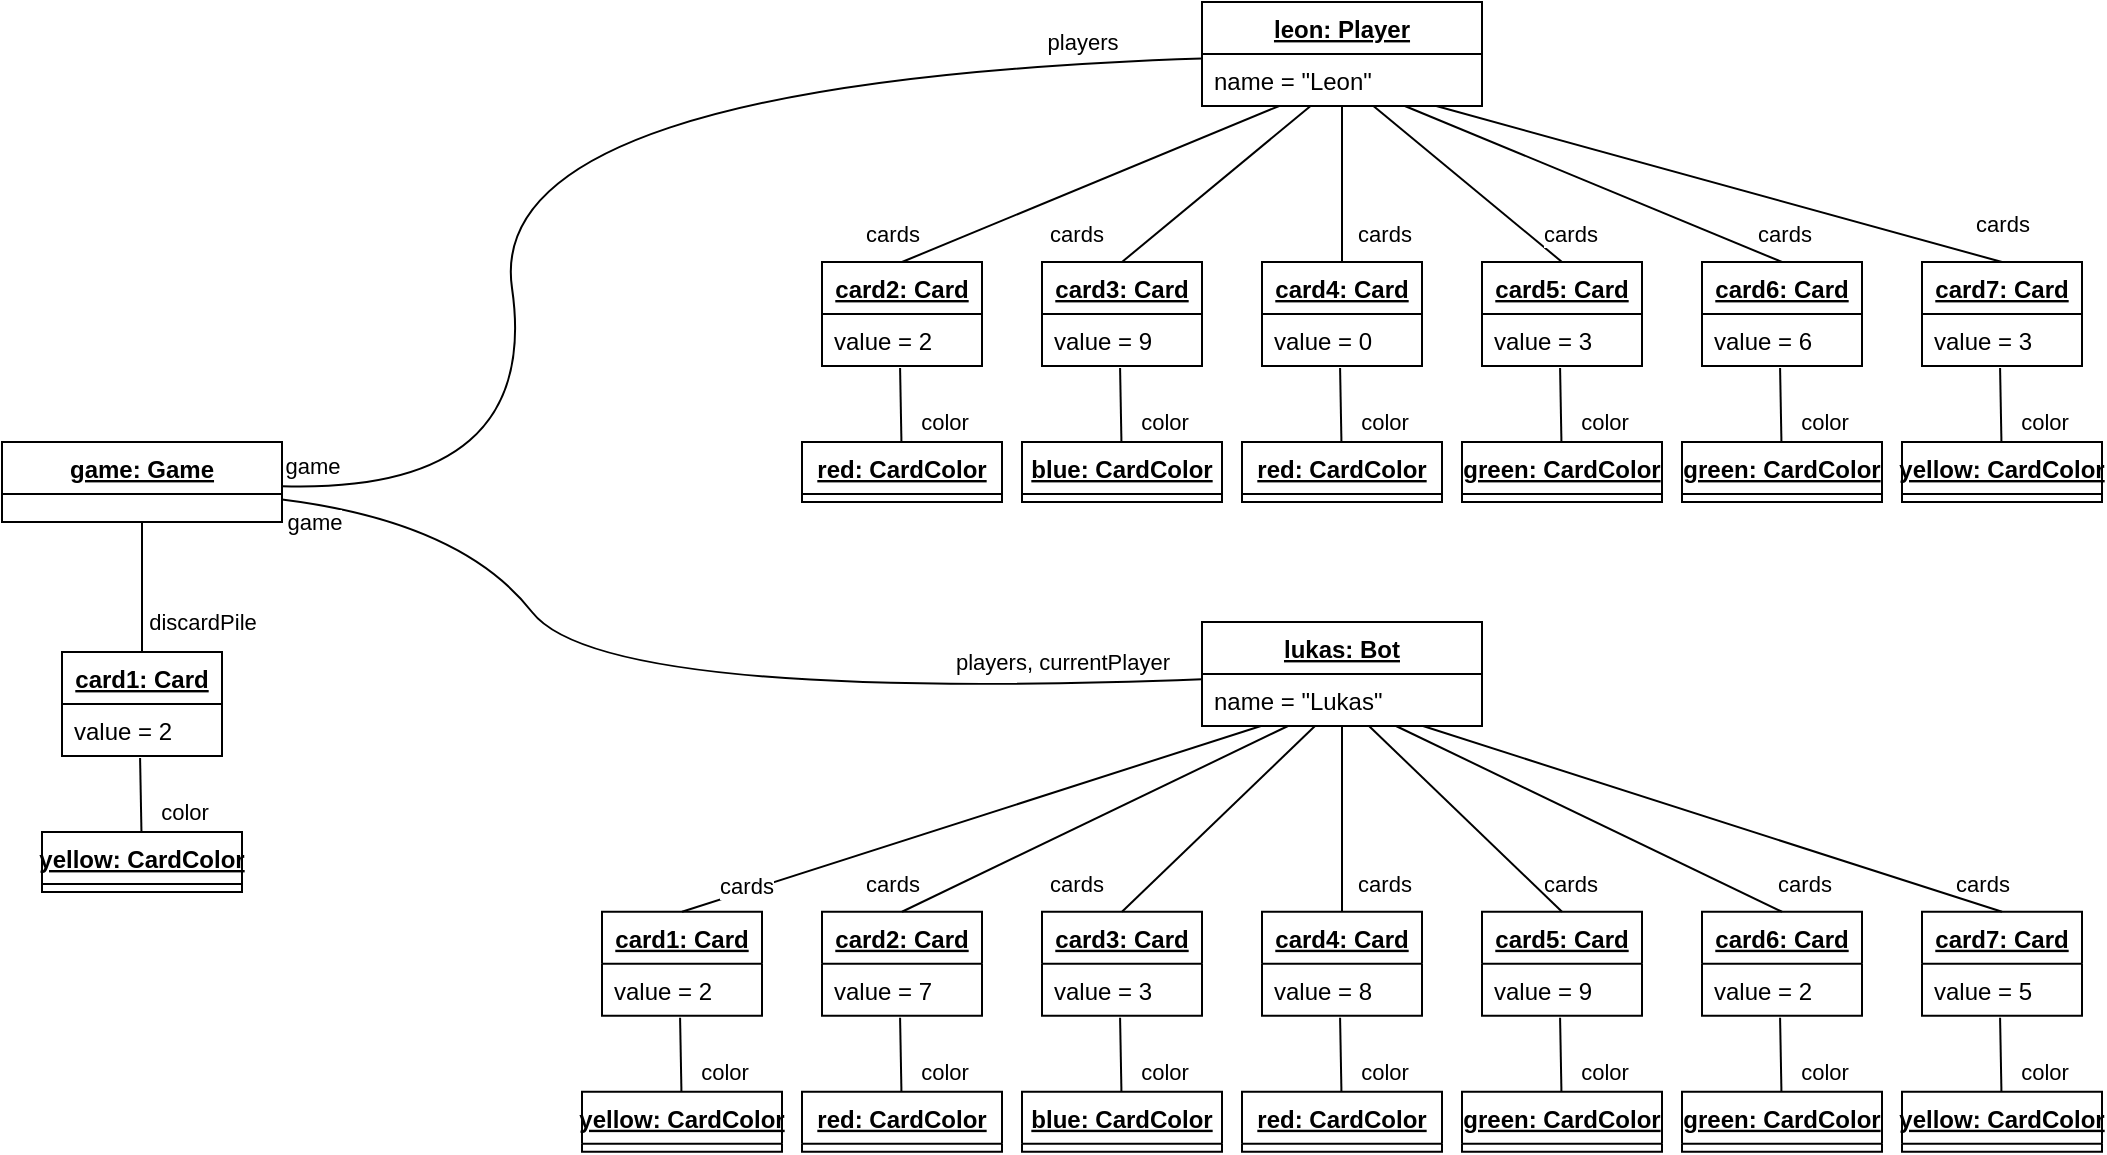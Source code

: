 <mxfile version="20.7.4" type="device"><diagram id="rP6StoWKg18THfLRQldT" name="Seite-1"><mxGraphModel dx="1889" dy="1156" grid="1" gridSize="10" guides="1" tooltips="1" connect="1" arrows="1" fold="1" page="1" pageScale="1" pageWidth="827" pageHeight="1169" math="0" shadow="0"><root><mxCell id="0"/><mxCell id="1" parent="0"/><mxCell id="KoQxPKDXG5o8-Tq4nOLA-1" value="leon: Player" style="swimlane;fontStyle=5;childLayout=stackLayout;horizontal=1;startSize=26;fillColor=none;horizontalStack=0;resizeParent=1;resizeParentMax=0;resizeLast=0;collapsible=1;marginBottom=0;" parent="1" vertex="1"><mxGeometry x="500" y="140" width="140" height="52" as="geometry"/></mxCell><mxCell id="KoQxPKDXG5o8-Tq4nOLA-2" value="name = &quot;Leon&quot;" style="text;strokeColor=none;fillColor=none;align=left;verticalAlign=top;spacingLeft=4;spacingRight=4;overflow=hidden;rotatable=0;points=[[0,0.5],[1,0.5]];portConstraint=eastwest;" parent="KoQxPKDXG5o8-Tq4nOLA-1" vertex="1"><mxGeometry y="26" width="140" height="26" as="geometry"/></mxCell><mxCell id="KoQxPKDXG5o8-Tq4nOLA-5" value="game: Game" style="swimlane;fontStyle=5;childLayout=stackLayout;horizontal=1;startSize=26;fillColor=none;horizontalStack=0;resizeParent=1;resizeParentMax=0;resizeLast=0;collapsible=1;marginBottom=0;" parent="1" vertex="1"><mxGeometry x="-100" y="360" width="140" height="40" as="geometry"/></mxCell><mxCell id="KoQxPKDXG5o8-Tq4nOLA-9" value="lukas: Bot" style="swimlane;fontStyle=5;childLayout=stackLayout;horizontal=1;startSize=26;fillColor=none;horizontalStack=0;resizeParent=1;resizeParentMax=0;resizeLast=0;collapsible=1;marginBottom=0;" parent="1" vertex="1"><mxGeometry x="500" y="450" width="140" height="52" as="geometry"/></mxCell><mxCell id="KoQxPKDXG5o8-Tq4nOLA-10" value="name = &quot;Lukas&quot;" style="text;strokeColor=none;fillColor=none;align=left;verticalAlign=top;spacingLeft=4;spacingRight=4;overflow=hidden;rotatable=0;points=[[0,0.5],[1,0.5]];portConstraint=eastwest;" parent="KoQxPKDXG5o8-Tq4nOLA-9" vertex="1"><mxGeometry y="26" width="140" height="26" as="geometry"/></mxCell><mxCell id="KoQxPKDXG5o8-Tq4nOLA-26" value="card2: Card" style="swimlane;fontStyle=5;childLayout=stackLayout;horizontal=1;startSize=26;fillColor=none;horizontalStack=0;resizeParent=1;resizeParentMax=0;resizeLast=0;collapsible=1;marginBottom=0;" parent="1" vertex="1"><mxGeometry x="310" y="270" width="80" height="52" as="geometry"/></mxCell><mxCell id="KoQxPKDXG5o8-Tq4nOLA-27" value="value = 2" style="text;strokeColor=none;fillColor=none;align=left;verticalAlign=top;spacingLeft=4;spacingRight=4;overflow=hidden;rotatable=0;points=[[0,0.5],[1,0.5]];portConstraint=eastwest;" parent="KoQxPKDXG5o8-Tq4nOLA-26" vertex="1"><mxGeometry y="26" width="80" height="26" as="geometry"/></mxCell><mxCell id="KoQxPKDXG5o8-Tq4nOLA-28" value="red: CardColor" style="swimlane;fontStyle=5;childLayout=stackLayout;horizontal=1;startSize=26;fillColor=none;horizontalStack=0;resizeParent=1;resizeParentMax=0;resizeLast=0;collapsible=1;marginBottom=0;" parent="1" vertex="1"><mxGeometry x="300" y="360" width="100" height="30" as="geometry"/></mxCell><mxCell id="KoQxPKDXG5o8-Tq4nOLA-29" value="color" style="endArrow=none;html=1;rounded=0;entryX=0.488;entryY=1.038;entryDx=0;entryDy=0;entryPerimeter=0;" parent="1" source="KoQxPKDXG5o8-Tq4nOLA-28" target="KoQxPKDXG5o8-Tq4nOLA-27" edge="1"><mxGeometry x="-0.476" y="-21" width="50" height="50" relative="1" as="geometry"><mxPoint x="580" y="400" as="sourcePoint"/><mxPoint x="630" y="350" as="targetPoint"/><mxPoint as="offset"/></mxGeometry></mxCell><mxCell id="KoQxPKDXG5o8-Tq4nOLA-30" value="card3: Card" style="swimlane;fontStyle=5;childLayout=stackLayout;horizontal=1;startSize=26;fillColor=none;horizontalStack=0;resizeParent=1;resizeParentMax=0;resizeLast=0;collapsible=1;marginBottom=0;" parent="1" vertex="1"><mxGeometry x="420" y="270" width="80" height="52" as="geometry"/></mxCell><mxCell id="KoQxPKDXG5o8-Tq4nOLA-31" value="value = 9" style="text;strokeColor=none;fillColor=none;align=left;verticalAlign=top;spacingLeft=4;spacingRight=4;overflow=hidden;rotatable=0;points=[[0,0.5],[1,0.5]];portConstraint=eastwest;" parent="KoQxPKDXG5o8-Tq4nOLA-30" vertex="1"><mxGeometry y="26" width="80" height="26" as="geometry"/></mxCell><mxCell id="KoQxPKDXG5o8-Tq4nOLA-32" value="blue: CardColor" style="swimlane;fontStyle=5;childLayout=stackLayout;horizontal=1;startSize=26;fillColor=none;horizontalStack=0;resizeParent=1;resizeParentMax=0;resizeLast=0;collapsible=1;marginBottom=0;" parent="1" vertex="1"><mxGeometry x="410" y="360" width="100" height="30" as="geometry"/></mxCell><mxCell id="KoQxPKDXG5o8-Tq4nOLA-33" value="color" style="endArrow=none;html=1;rounded=0;entryX=0.488;entryY=1.038;entryDx=0;entryDy=0;entryPerimeter=0;" parent="1" source="KoQxPKDXG5o8-Tq4nOLA-32" target="KoQxPKDXG5o8-Tq4nOLA-31" edge="1"><mxGeometry x="-0.476" y="-21" width="50" height="50" relative="1" as="geometry"><mxPoint x="690" y="400" as="sourcePoint"/><mxPoint x="740" y="350" as="targetPoint"/><mxPoint as="offset"/></mxGeometry></mxCell><mxCell id="KoQxPKDXG5o8-Tq4nOLA-34" value="card4: Card" style="swimlane;fontStyle=5;childLayout=stackLayout;horizontal=1;startSize=26;fillColor=none;horizontalStack=0;resizeParent=1;resizeParentMax=0;resizeLast=0;collapsible=1;marginBottom=0;" parent="1" vertex="1"><mxGeometry x="530" y="270" width="80" height="52" as="geometry"/></mxCell><mxCell id="KoQxPKDXG5o8-Tq4nOLA-35" value="value = 0" style="text;strokeColor=none;fillColor=none;align=left;verticalAlign=top;spacingLeft=4;spacingRight=4;overflow=hidden;rotatable=0;points=[[0,0.5],[1,0.5]];portConstraint=eastwest;" parent="KoQxPKDXG5o8-Tq4nOLA-34" vertex="1"><mxGeometry y="26" width="80" height="26" as="geometry"/></mxCell><mxCell id="KoQxPKDXG5o8-Tq4nOLA-36" value="red: CardColor" style="swimlane;fontStyle=5;childLayout=stackLayout;horizontal=1;startSize=26;fillColor=none;horizontalStack=0;resizeParent=1;resizeParentMax=0;resizeLast=0;collapsible=1;marginBottom=0;" parent="1" vertex="1"><mxGeometry x="520" y="360" width="100" height="30" as="geometry"/></mxCell><mxCell id="KoQxPKDXG5o8-Tq4nOLA-37" value="color" style="endArrow=none;html=1;rounded=0;entryX=0.488;entryY=1.038;entryDx=0;entryDy=0;entryPerimeter=0;" parent="1" source="KoQxPKDXG5o8-Tq4nOLA-36" target="KoQxPKDXG5o8-Tq4nOLA-35" edge="1"><mxGeometry x="-0.476" y="-21" width="50" height="50" relative="1" as="geometry"><mxPoint x="800" y="400" as="sourcePoint"/><mxPoint x="850" y="350" as="targetPoint"/><mxPoint as="offset"/></mxGeometry></mxCell><mxCell id="KoQxPKDXG5o8-Tq4nOLA-38" value="card5: Card" style="swimlane;fontStyle=5;childLayout=stackLayout;horizontal=1;startSize=26;fillColor=none;horizontalStack=0;resizeParent=1;resizeParentMax=0;resizeLast=0;collapsible=1;marginBottom=0;" parent="1" vertex="1"><mxGeometry x="640" y="270" width="80" height="52" as="geometry"/></mxCell><mxCell id="KoQxPKDXG5o8-Tq4nOLA-39" value="value = 3" style="text;strokeColor=none;fillColor=none;align=left;verticalAlign=top;spacingLeft=4;spacingRight=4;overflow=hidden;rotatable=0;points=[[0,0.5],[1,0.5]];portConstraint=eastwest;" parent="KoQxPKDXG5o8-Tq4nOLA-38" vertex="1"><mxGeometry y="26" width="80" height="26" as="geometry"/></mxCell><mxCell id="KoQxPKDXG5o8-Tq4nOLA-40" value="green: CardColor" style="swimlane;fontStyle=5;childLayout=stackLayout;horizontal=1;startSize=26;fillColor=none;horizontalStack=0;resizeParent=1;resizeParentMax=0;resizeLast=0;collapsible=1;marginBottom=0;" parent="1" vertex="1"><mxGeometry x="630" y="360" width="100" height="30" as="geometry"/></mxCell><mxCell id="KoQxPKDXG5o8-Tq4nOLA-41" value="color" style="endArrow=none;html=1;rounded=0;entryX=0.488;entryY=1.038;entryDx=0;entryDy=0;entryPerimeter=0;" parent="1" source="KoQxPKDXG5o8-Tq4nOLA-40" target="KoQxPKDXG5o8-Tq4nOLA-39" edge="1"><mxGeometry x="-0.476" y="-21" width="50" height="50" relative="1" as="geometry"><mxPoint x="910" y="400" as="sourcePoint"/><mxPoint x="960" y="350" as="targetPoint"/><mxPoint as="offset"/></mxGeometry></mxCell><mxCell id="KoQxPKDXG5o8-Tq4nOLA-42" value="card6: Card" style="swimlane;fontStyle=5;childLayout=stackLayout;horizontal=1;startSize=26;fillColor=none;horizontalStack=0;resizeParent=1;resizeParentMax=0;resizeLast=0;collapsible=1;marginBottom=0;" parent="1" vertex="1"><mxGeometry x="750" y="270" width="80" height="52" as="geometry"/></mxCell><mxCell id="KoQxPKDXG5o8-Tq4nOLA-43" value="value = 6" style="text;strokeColor=none;fillColor=none;align=left;verticalAlign=top;spacingLeft=4;spacingRight=4;overflow=hidden;rotatable=0;points=[[0,0.5],[1,0.5]];portConstraint=eastwest;" parent="KoQxPKDXG5o8-Tq4nOLA-42" vertex="1"><mxGeometry y="26" width="80" height="26" as="geometry"/></mxCell><mxCell id="KoQxPKDXG5o8-Tq4nOLA-44" value="green: CardColor" style="swimlane;fontStyle=5;childLayout=stackLayout;horizontal=1;startSize=26;fillColor=none;horizontalStack=0;resizeParent=1;resizeParentMax=0;resizeLast=0;collapsible=1;marginBottom=0;" parent="1" vertex="1"><mxGeometry x="740" y="360" width="100" height="30" as="geometry"/></mxCell><mxCell id="KoQxPKDXG5o8-Tq4nOLA-45" value="color" style="endArrow=none;html=1;rounded=0;entryX=0.488;entryY=1.038;entryDx=0;entryDy=0;entryPerimeter=0;" parent="1" source="KoQxPKDXG5o8-Tq4nOLA-44" target="KoQxPKDXG5o8-Tq4nOLA-43" edge="1"><mxGeometry x="-0.476" y="-21" width="50" height="50" relative="1" as="geometry"><mxPoint x="1020" y="400" as="sourcePoint"/><mxPoint x="1070" y="350" as="targetPoint"/><mxPoint as="offset"/></mxGeometry></mxCell><mxCell id="KoQxPKDXG5o8-Tq4nOLA-47" value="card7: Card" style="swimlane;fontStyle=5;childLayout=stackLayout;horizontal=1;startSize=26;fillColor=none;horizontalStack=0;resizeParent=1;resizeParentMax=0;resizeLast=0;collapsible=1;marginBottom=0;" parent="1" vertex="1"><mxGeometry x="860" y="270" width="80" height="52" as="geometry"/></mxCell><mxCell id="KoQxPKDXG5o8-Tq4nOLA-48" value="value = 3" style="text;strokeColor=none;fillColor=none;align=left;verticalAlign=top;spacingLeft=4;spacingRight=4;overflow=hidden;rotatable=0;points=[[0,0.5],[1,0.5]];portConstraint=eastwest;" parent="KoQxPKDXG5o8-Tq4nOLA-47" vertex="1"><mxGeometry y="26" width="80" height="26" as="geometry"/></mxCell><mxCell id="KoQxPKDXG5o8-Tq4nOLA-49" value="color" style="endArrow=none;html=1;rounded=0;entryX=0.488;entryY=1.038;entryDx=0;entryDy=0;entryPerimeter=0;" parent="1" source="KoQxPKDXG5o8-Tq4nOLA-50" target="KoQxPKDXG5o8-Tq4nOLA-48" edge="1"><mxGeometry x="-0.476" y="-21" width="50" height="50" relative="1" as="geometry"><mxPoint x="1130" y="400" as="sourcePoint"/><mxPoint x="1180" y="350" as="targetPoint"/><mxPoint as="offset"/></mxGeometry></mxCell><mxCell id="KoQxPKDXG5o8-Tq4nOLA-50" value="yellow: CardColor" style="swimlane;fontStyle=5;childLayout=stackLayout;horizontal=1;startSize=26;fillColor=none;horizontalStack=0;resizeParent=1;resizeParentMax=0;resizeLast=0;collapsible=1;marginBottom=0;" parent="1" vertex="1"><mxGeometry x="850" y="360" width="100" height="30" as="geometry"/></mxCell><mxCell id="KoQxPKDXG5o8-Tq4nOLA-53" value="" style="endArrow=none;html=1;rounded=0;exitX=0.5;exitY=0;exitDx=0;exitDy=0;" parent="1" source="KoQxPKDXG5o8-Tq4nOLA-26" target="KoQxPKDXG5o8-Tq4nOLA-2" edge="1"><mxGeometry width="50" height="50" relative="1" as="geometry"><mxPoint x="250" y="280" as="sourcePoint"/><mxPoint x="468.272" y="212" as="targetPoint"/></mxGeometry></mxCell><mxCell id="KoQxPKDXG5o8-Tq4nOLA-54" value="cards" style="edgeLabel;html=1;align=center;verticalAlign=middle;resizable=0;points=[];" parent="KoQxPKDXG5o8-Tq4nOLA-53" vertex="1" connectable="0"><mxGeometry x="-0.624" relative="1" as="geometry"><mxPoint x="-41" as="offset"/></mxGeometry></mxCell><mxCell id="KoQxPKDXG5o8-Tq4nOLA-93" value="cards" style="edgeLabel;html=1;align=center;verticalAlign=middle;resizable=0;points=[];" parent="KoQxPKDXG5o8-Tq4nOLA-53" vertex="1" connectable="0"><mxGeometry x="-0.624" relative="1" as="geometry"><mxPoint x="-41" y="325" as="offset"/></mxGeometry></mxCell><mxCell id="KoQxPKDXG5o8-Tq4nOLA-55" value="" style="endArrow=none;html=1;rounded=0;exitX=0.5;exitY=0;exitDx=0;exitDy=0;" parent="1" source="KoQxPKDXG5o8-Tq4nOLA-30" target="KoQxPKDXG5o8-Tq4nOLA-2" edge="1"><mxGeometry width="50" height="50" relative="1" as="geometry"><mxPoint x="360" y="280" as="sourcePoint"/><mxPoint x="485.926" y="212" as="targetPoint"/></mxGeometry></mxCell><mxCell id="KoQxPKDXG5o8-Tq4nOLA-56" value="cards" style="edgeLabel;html=1;align=center;verticalAlign=middle;resizable=0;points=[];" parent="KoQxPKDXG5o8-Tq4nOLA-55" vertex="1" connectable="0"><mxGeometry x="-0.624" relative="1" as="geometry"><mxPoint x="-41" as="offset"/></mxGeometry></mxCell><mxCell id="KoQxPKDXG5o8-Tq4nOLA-94" value="cards" style="edgeLabel;html=1;align=center;verticalAlign=middle;resizable=0;points=[];" parent="KoQxPKDXG5o8-Tq4nOLA-55" vertex="1" connectable="0"><mxGeometry x="-0.624" relative="1" as="geometry"><mxPoint x="-41" y="325" as="offset"/></mxGeometry></mxCell><mxCell id="KoQxPKDXG5o8-Tq4nOLA-57" value="" style="endArrow=none;html=1;rounded=0;exitX=0.5;exitY=0;exitDx=0;exitDy=0;" parent="1" source="KoQxPKDXG5o8-Tq4nOLA-34" target="KoQxPKDXG5o8-Tq4nOLA-2" edge="1"><mxGeometry width="50" height="50" relative="1" as="geometry"><mxPoint x="568.77" y="270" as="sourcePoint"/><mxPoint x="510.005" y="202" as="targetPoint"/></mxGeometry></mxCell><mxCell id="KoQxPKDXG5o8-Tq4nOLA-58" value="cards" style="edgeLabel;html=1;align=center;verticalAlign=middle;resizable=0;points=[];" parent="KoQxPKDXG5o8-Tq4nOLA-57" vertex="1" connectable="0"><mxGeometry x="-0.624" relative="1" as="geometry"><mxPoint x="21" as="offset"/></mxGeometry></mxCell><mxCell id="KoQxPKDXG5o8-Tq4nOLA-95" value="cards" style="edgeLabel;html=1;align=center;verticalAlign=middle;resizable=0;points=[];" parent="KoQxPKDXG5o8-Tq4nOLA-57" vertex="1" connectable="0"><mxGeometry x="-0.624" relative="1" as="geometry"><mxPoint x="21" y="325" as="offset"/></mxGeometry></mxCell><mxCell id="KoQxPKDXG5o8-Tq4nOLA-59" value="" style="endArrow=none;html=1;rounded=0;exitX=0.5;exitY=0;exitDx=0;exitDy=0;" parent="1" source="KoQxPKDXG5o8-Tq4nOLA-38" target="KoQxPKDXG5o8-Tq4nOLA-2" edge="1"><mxGeometry width="50" height="50" relative="1" as="geometry"><mxPoint x="580" y="280" as="sourcePoint"/><mxPoint x="521.235" y="212" as="targetPoint"/></mxGeometry></mxCell><mxCell id="KoQxPKDXG5o8-Tq4nOLA-60" value="cards" style="edgeLabel;html=1;align=center;verticalAlign=middle;resizable=0;points=[];" parent="KoQxPKDXG5o8-Tq4nOLA-59" vertex="1" connectable="0"><mxGeometry x="-0.624" relative="1" as="geometry"><mxPoint x="21" as="offset"/></mxGeometry></mxCell><mxCell id="KoQxPKDXG5o8-Tq4nOLA-96" value="cards" style="edgeLabel;html=1;align=center;verticalAlign=middle;resizable=0;points=[];" parent="KoQxPKDXG5o8-Tq4nOLA-59" vertex="1" connectable="0"><mxGeometry x="-0.624" relative="1" as="geometry"><mxPoint x="21" y="325" as="offset"/></mxGeometry></mxCell><mxCell id="KoQxPKDXG5o8-Tq4nOLA-61" value="" style="endArrow=none;html=1;rounded=0;exitX=0.5;exitY=0;exitDx=0;exitDy=0;" parent="1" source="KoQxPKDXG5o8-Tq4nOLA-42" target="KoQxPKDXG5o8-Tq4nOLA-2" edge="1"><mxGeometry width="50" height="50" relative="1" as="geometry"><mxPoint x="690" y="280" as="sourcePoint"/><mxPoint x="538.889" y="212" as="targetPoint"/></mxGeometry></mxCell><mxCell id="KoQxPKDXG5o8-Tq4nOLA-62" value="cards" style="edgeLabel;html=1;align=center;verticalAlign=middle;resizable=0;points=[];" parent="KoQxPKDXG5o8-Tq4nOLA-61" vertex="1" connectable="0"><mxGeometry x="-0.624" relative="1" as="geometry"><mxPoint x="36" as="offset"/></mxGeometry></mxCell><mxCell id="KoQxPKDXG5o8-Tq4nOLA-97" value="cards" style="edgeLabel;html=1;align=center;verticalAlign=middle;resizable=0;points=[];" parent="KoQxPKDXG5o8-Tq4nOLA-61" vertex="1" connectable="0"><mxGeometry x="-0.624" relative="1" as="geometry"><mxPoint x="46" y="325" as="offset"/></mxGeometry></mxCell><mxCell id="KoQxPKDXG5o8-Tq4nOLA-63" value="" style="endArrow=none;html=1;rounded=0;exitX=0.5;exitY=0;exitDx=0;exitDy=0;" parent="1" source="KoQxPKDXG5o8-Tq4nOLA-47" target="KoQxPKDXG5o8-Tq4nOLA-2" edge="1"><mxGeometry width="50" height="50" relative="1" as="geometry"><mxPoint x="800" y="280" as="sourcePoint"/><mxPoint x="556.543" y="212" as="targetPoint"/></mxGeometry></mxCell><mxCell id="KoQxPKDXG5o8-Tq4nOLA-64" value="cards" style="edgeLabel;html=1;align=center;verticalAlign=middle;resizable=0;points=[];" parent="KoQxPKDXG5o8-Tq4nOLA-63" vertex="1" connectable="0"><mxGeometry x="-0.624" relative="1" as="geometry"><mxPoint x="53" y="-5" as="offset"/></mxGeometry></mxCell><mxCell id="KoQxPKDXG5o8-Tq4nOLA-98" value="cards" style="edgeLabel;html=1;align=center;verticalAlign=middle;resizable=0;points=[];" parent="KoQxPKDXG5o8-Tq4nOLA-63" vertex="1" connectable="0"><mxGeometry x="-0.624" relative="1" as="geometry"><mxPoint x="43" y="325" as="offset"/></mxGeometry></mxCell><mxCell id="KoQxPKDXG5o8-Tq4nOLA-65" value="card1: Card" style="swimlane;fontStyle=5;childLayout=stackLayout;horizontal=1;startSize=26;fillColor=none;horizontalStack=0;resizeParent=1;resizeParentMax=0;resizeLast=0;collapsible=1;marginBottom=0;" parent="1" vertex="1"><mxGeometry x="200" y="594.87" width="80" height="52" as="geometry"/></mxCell><mxCell id="KoQxPKDXG5o8-Tq4nOLA-66" value="value = 2" style="text;strokeColor=none;fillColor=none;align=left;verticalAlign=top;spacingLeft=4;spacingRight=4;overflow=hidden;rotatable=0;points=[[0,0.5],[1,0.5]];portConstraint=eastwest;" parent="KoQxPKDXG5o8-Tq4nOLA-65" vertex="1"><mxGeometry y="26" width="80" height="26" as="geometry"/></mxCell><mxCell id="KoQxPKDXG5o8-Tq4nOLA-67" value="color" style="endArrow=none;html=1;rounded=0;entryX=0.488;entryY=1.038;entryDx=0;entryDy=0;entryPerimeter=0;" parent="1" source="KoQxPKDXG5o8-Tq4nOLA-99" target="KoQxPKDXG5o8-Tq4nOLA-66" edge="1"><mxGeometry x="-0.476" y="-21" width="50" height="50" relative="1" as="geometry"><mxPoint x="470" y="724.87" as="sourcePoint"/><mxPoint x="520" y="674.87" as="targetPoint"/><mxPoint as="offset"/></mxGeometry></mxCell><mxCell id="KoQxPKDXG5o8-Tq4nOLA-68" value="card2: Card" style="swimlane;fontStyle=5;childLayout=stackLayout;horizontal=1;startSize=26;fillColor=none;horizontalStack=0;resizeParent=1;resizeParentMax=0;resizeLast=0;collapsible=1;marginBottom=0;" parent="1" vertex="1"><mxGeometry x="310" y="594.87" width="80" height="52" as="geometry"/></mxCell><mxCell id="KoQxPKDXG5o8-Tq4nOLA-69" value="value = 7" style="text;strokeColor=none;fillColor=none;align=left;verticalAlign=top;spacingLeft=4;spacingRight=4;overflow=hidden;rotatable=0;points=[[0,0.5],[1,0.5]];portConstraint=eastwest;" parent="KoQxPKDXG5o8-Tq4nOLA-68" vertex="1"><mxGeometry y="26" width="80" height="26" as="geometry"/></mxCell><mxCell id="KoQxPKDXG5o8-Tq4nOLA-70" value="red: CardColor" style="swimlane;fontStyle=5;childLayout=stackLayout;horizontal=1;startSize=26;fillColor=none;horizontalStack=0;resizeParent=1;resizeParentMax=0;resizeLast=0;collapsible=1;marginBottom=0;" parent="1" vertex="1"><mxGeometry x="300" y="684.87" width="100" height="30" as="geometry"/></mxCell><mxCell id="KoQxPKDXG5o8-Tq4nOLA-71" value="color" style="endArrow=none;html=1;rounded=0;entryX=0.488;entryY=1.038;entryDx=0;entryDy=0;entryPerimeter=0;" parent="1" source="KoQxPKDXG5o8-Tq4nOLA-70" target="KoQxPKDXG5o8-Tq4nOLA-69" edge="1"><mxGeometry x="-0.476" y="-21" width="50" height="50" relative="1" as="geometry"><mxPoint x="580" y="724.87" as="sourcePoint"/><mxPoint x="630" y="674.87" as="targetPoint"/><mxPoint as="offset"/></mxGeometry></mxCell><mxCell id="KoQxPKDXG5o8-Tq4nOLA-72" value="card3: Card" style="swimlane;fontStyle=5;childLayout=stackLayout;horizontal=1;startSize=26;fillColor=none;horizontalStack=0;resizeParent=1;resizeParentMax=0;resizeLast=0;collapsible=1;marginBottom=0;" parent="1" vertex="1"><mxGeometry x="420" y="594.87" width="80" height="52" as="geometry"/></mxCell><mxCell id="KoQxPKDXG5o8-Tq4nOLA-73" value="value = 3" style="text;strokeColor=none;fillColor=none;align=left;verticalAlign=top;spacingLeft=4;spacingRight=4;overflow=hidden;rotatable=0;points=[[0,0.5],[1,0.5]];portConstraint=eastwest;" parent="KoQxPKDXG5o8-Tq4nOLA-72" vertex="1"><mxGeometry y="26" width="80" height="26" as="geometry"/></mxCell><mxCell id="KoQxPKDXG5o8-Tq4nOLA-74" value="blue: CardColor" style="swimlane;fontStyle=5;childLayout=stackLayout;horizontal=1;startSize=26;fillColor=none;horizontalStack=0;resizeParent=1;resizeParentMax=0;resizeLast=0;collapsible=1;marginBottom=0;" parent="1" vertex="1"><mxGeometry x="410" y="684.87" width="100" height="30" as="geometry"/></mxCell><mxCell id="KoQxPKDXG5o8-Tq4nOLA-75" value="color" style="endArrow=none;html=1;rounded=0;entryX=0.488;entryY=1.038;entryDx=0;entryDy=0;entryPerimeter=0;" parent="1" source="KoQxPKDXG5o8-Tq4nOLA-74" target="KoQxPKDXG5o8-Tq4nOLA-73" edge="1"><mxGeometry x="-0.476" y="-21" width="50" height="50" relative="1" as="geometry"><mxPoint x="690" y="724.87" as="sourcePoint"/><mxPoint x="740" y="674.87" as="targetPoint"/><mxPoint as="offset"/></mxGeometry></mxCell><mxCell id="KoQxPKDXG5o8-Tq4nOLA-76" value="card4: Card" style="swimlane;fontStyle=5;childLayout=stackLayout;horizontal=1;startSize=26;fillColor=none;horizontalStack=0;resizeParent=1;resizeParentMax=0;resizeLast=0;collapsible=1;marginBottom=0;" parent="1" vertex="1"><mxGeometry x="530" y="594.87" width="80" height="52" as="geometry"/></mxCell><mxCell id="KoQxPKDXG5o8-Tq4nOLA-77" value="value = 8" style="text;strokeColor=none;fillColor=none;align=left;verticalAlign=top;spacingLeft=4;spacingRight=4;overflow=hidden;rotatable=0;points=[[0,0.5],[1,0.5]];portConstraint=eastwest;" parent="KoQxPKDXG5o8-Tq4nOLA-76" vertex="1"><mxGeometry y="26" width="80" height="26" as="geometry"/></mxCell><mxCell id="KoQxPKDXG5o8-Tq4nOLA-78" value="red: CardColor" style="swimlane;fontStyle=5;childLayout=stackLayout;horizontal=1;startSize=26;fillColor=none;horizontalStack=0;resizeParent=1;resizeParentMax=0;resizeLast=0;collapsible=1;marginBottom=0;" parent="1" vertex="1"><mxGeometry x="520" y="684.87" width="100" height="30" as="geometry"/></mxCell><mxCell id="KoQxPKDXG5o8-Tq4nOLA-79" value="color" style="endArrow=none;html=1;rounded=0;entryX=0.488;entryY=1.038;entryDx=0;entryDy=0;entryPerimeter=0;" parent="1" source="KoQxPKDXG5o8-Tq4nOLA-78" target="KoQxPKDXG5o8-Tq4nOLA-77" edge="1"><mxGeometry x="-0.476" y="-21" width="50" height="50" relative="1" as="geometry"><mxPoint x="800" y="724.87" as="sourcePoint"/><mxPoint x="850" y="674.87" as="targetPoint"/><mxPoint as="offset"/></mxGeometry></mxCell><mxCell id="KoQxPKDXG5o8-Tq4nOLA-80" value="card5: Card" style="swimlane;fontStyle=5;childLayout=stackLayout;horizontal=1;startSize=26;fillColor=none;horizontalStack=0;resizeParent=1;resizeParentMax=0;resizeLast=0;collapsible=1;marginBottom=0;" parent="1" vertex="1"><mxGeometry x="640" y="594.87" width="80" height="52" as="geometry"/></mxCell><mxCell id="KoQxPKDXG5o8-Tq4nOLA-81" value="value = 9" style="text;strokeColor=none;fillColor=none;align=left;verticalAlign=top;spacingLeft=4;spacingRight=4;overflow=hidden;rotatable=0;points=[[0,0.5],[1,0.5]];portConstraint=eastwest;" parent="KoQxPKDXG5o8-Tq4nOLA-80" vertex="1"><mxGeometry y="26" width="80" height="26" as="geometry"/></mxCell><mxCell id="KoQxPKDXG5o8-Tq4nOLA-82" value="green: CardColor" style="swimlane;fontStyle=5;childLayout=stackLayout;horizontal=1;startSize=26;fillColor=none;horizontalStack=0;resizeParent=1;resizeParentMax=0;resizeLast=0;collapsible=1;marginBottom=0;" parent="1" vertex="1"><mxGeometry x="630" y="684.87" width="100" height="30" as="geometry"/></mxCell><mxCell id="KoQxPKDXG5o8-Tq4nOLA-83" value="color" style="endArrow=none;html=1;rounded=0;entryX=0.488;entryY=1.038;entryDx=0;entryDy=0;entryPerimeter=0;" parent="1" source="KoQxPKDXG5o8-Tq4nOLA-82" target="KoQxPKDXG5o8-Tq4nOLA-81" edge="1"><mxGeometry x="-0.476" y="-21" width="50" height="50" relative="1" as="geometry"><mxPoint x="910" y="724.87" as="sourcePoint"/><mxPoint x="960" y="674.87" as="targetPoint"/><mxPoint as="offset"/></mxGeometry></mxCell><mxCell id="KoQxPKDXG5o8-Tq4nOLA-84" value="card6: Card" style="swimlane;fontStyle=5;childLayout=stackLayout;horizontal=1;startSize=26;fillColor=none;horizontalStack=0;resizeParent=1;resizeParentMax=0;resizeLast=0;collapsible=1;marginBottom=0;" parent="1" vertex="1"><mxGeometry x="750" y="594.87" width="80" height="52" as="geometry"/></mxCell><mxCell id="KoQxPKDXG5o8-Tq4nOLA-85" value="value = 2" style="text;strokeColor=none;fillColor=none;align=left;verticalAlign=top;spacingLeft=4;spacingRight=4;overflow=hidden;rotatable=0;points=[[0,0.5],[1,0.5]];portConstraint=eastwest;" parent="KoQxPKDXG5o8-Tq4nOLA-84" vertex="1"><mxGeometry y="26" width="80" height="26" as="geometry"/></mxCell><mxCell id="KoQxPKDXG5o8-Tq4nOLA-86" value="green: CardColor" style="swimlane;fontStyle=5;childLayout=stackLayout;horizontal=1;startSize=26;fillColor=none;horizontalStack=0;resizeParent=1;resizeParentMax=0;resizeLast=0;collapsible=1;marginBottom=0;" parent="1" vertex="1"><mxGeometry x="740" y="684.87" width="100" height="30" as="geometry"/></mxCell><mxCell id="KoQxPKDXG5o8-Tq4nOLA-87" value="color" style="endArrow=none;html=1;rounded=0;entryX=0.488;entryY=1.038;entryDx=0;entryDy=0;entryPerimeter=0;" parent="1" source="KoQxPKDXG5o8-Tq4nOLA-86" target="KoQxPKDXG5o8-Tq4nOLA-85" edge="1"><mxGeometry x="-0.476" y="-21" width="50" height="50" relative="1" as="geometry"><mxPoint x="1020" y="724.87" as="sourcePoint"/><mxPoint x="1070" y="674.87" as="targetPoint"/><mxPoint as="offset"/></mxGeometry></mxCell><mxCell id="KoQxPKDXG5o8-Tq4nOLA-88" value="card7: Card" style="swimlane;fontStyle=5;childLayout=stackLayout;horizontal=1;startSize=26;fillColor=none;horizontalStack=0;resizeParent=1;resizeParentMax=0;resizeLast=0;collapsible=1;marginBottom=0;" parent="1" vertex="1"><mxGeometry x="860" y="594.87" width="80" height="52" as="geometry"/></mxCell><mxCell id="KoQxPKDXG5o8-Tq4nOLA-89" value="value = 5" style="text;strokeColor=none;fillColor=none;align=left;verticalAlign=top;spacingLeft=4;spacingRight=4;overflow=hidden;rotatable=0;points=[[0,0.5],[1,0.5]];portConstraint=eastwest;" parent="KoQxPKDXG5o8-Tq4nOLA-88" vertex="1"><mxGeometry y="26" width="80" height="26" as="geometry"/></mxCell><mxCell id="KoQxPKDXG5o8-Tq4nOLA-90" value="color" style="endArrow=none;html=1;rounded=0;entryX=0.488;entryY=1.038;entryDx=0;entryDy=0;entryPerimeter=0;" parent="1" source="KoQxPKDXG5o8-Tq4nOLA-91" target="KoQxPKDXG5o8-Tq4nOLA-89" edge="1"><mxGeometry x="-0.476" y="-21" width="50" height="50" relative="1" as="geometry"><mxPoint x="1130" y="724.87" as="sourcePoint"/><mxPoint x="1180" y="674.87" as="targetPoint"/><mxPoint as="offset"/></mxGeometry></mxCell><mxCell id="KoQxPKDXG5o8-Tq4nOLA-91" value="yellow: CardColor" style="swimlane;fontStyle=5;childLayout=stackLayout;horizontal=1;startSize=26;fillColor=none;horizontalStack=0;resizeParent=1;resizeParentMax=0;resizeLast=0;collapsible=1;marginBottom=0;" parent="1" vertex="1"><mxGeometry x="850" y="684.87" width="100" height="30" as="geometry"/></mxCell><mxCell id="KoQxPKDXG5o8-Tq4nOLA-99" value="yellow: CardColor" style="swimlane;fontStyle=5;childLayout=stackLayout;horizontal=1;startSize=26;fillColor=none;horizontalStack=0;resizeParent=1;resizeParentMax=0;resizeLast=0;collapsible=1;marginBottom=0;" parent="1" vertex="1"><mxGeometry x="190" y="684.87" width="100" height="30" as="geometry"/></mxCell><mxCell id="KoQxPKDXG5o8-Tq4nOLA-100" value="" style="endArrow=none;html=1;rounded=0;exitX=0.5;exitY=0;exitDx=0;exitDy=0;" parent="1" source="KoQxPKDXG5o8-Tq4nOLA-65" target="KoQxPKDXG5o8-Tq4nOLA-10" edge="1"><mxGeometry width="50" height="50" relative="1" as="geometry"><mxPoint x="410" y="530" as="sourcePoint"/><mxPoint x="460" y="480" as="targetPoint"/></mxGeometry></mxCell><mxCell id="855pQFdy2oDmvOc0aLtI-1" value="cards" style="edgeLabel;html=1;align=center;verticalAlign=middle;resizable=0;points=[];" parent="KoQxPKDXG5o8-Tq4nOLA-100" vertex="1" connectable="0"><mxGeometry x="-0.774" y="2" relative="1" as="geometry"><mxPoint y="-1" as="offset"/></mxGeometry></mxCell><mxCell id="KoQxPKDXG5o8-Tq4nOLA-101" value="" style="endArrow=none;html=1;rounded=0;exitX=0.5;exitY=0;exitDx=0;exitDy=0;" parent="1" source="KoQxPKDXG5o8-Tq4nOLA-68" target="KoQxPKDXG5o8-Tq4nOLA-10" edge="1"><mxGeometry width="50" height="50" relative="1" as="geometry"><mxPoint x="250" y="604.87" as="sourcePoint"/><mxPoint x="539.479" y="512" as="targetPoint"/></mxGeometry></mxCell><mxCell id="KoQxPKDXG5o8-Tq4nOLA-102" value="" style="endArrow=none;html=1;rounded=0;exitX=0.5;exitY=0;exitDx=0;exitDy=0;" parent="1" source="KoQxPKDXG5o8-Tq4nOLA-72" target="KoQxPKDXG5o8-Tq4nOLA-10" edge="1"><mxGeometry width="50" height="50" relative="1" as="geometry"><mxPoint x="360" y="604.87" as="sourcePoint"/><mxPoint x="552.986" y="512" as="targetPoint"/></mxGeometry></mxCell><mxCell id="KoQxPKDXG5o8-Tq4nOLA-103" value="" style="endArrow=none;html=1;rounded=0;exitX=0.5;exitY=0;exitDx=0;exitDy=0;" parent="1" source="KoQxPKDXG5o8-Tq4nOLA-76" target="KoQxPKDXG5o8-Tq4nOLA-10" edge="1"><mxGeometry width="50" height="50" relative="1" as="geometry"><mxPoint x="470" y="604.87" as="sourcePoint"/><mxPoint x="566.493" y="512" as="targetPoint"/></mxGeometry></mxCell><mxCell id="KoQxPKDXG5o8-Tq4nOLA-104" value="" style="endArrow=none;html=1;rounded=0;exitX=0.5;exitY=0;exitDx=0;exitDy=0;" parent="1" source="KoQxPKDXG5o8-Tq4nOLA-80" target="KoQxPKDXG5o8-Tq4nOLA-10" edge="1"><mxGeometry width="50" height="50" relative="1" as="geometry"><mxPoint x="580" y="604.87" as="sourcePoint"/><mxPoint x="580" y="512" as="targetPoint"/></mxGeometry></mxCell><mxCell id="KoQxPKDXG5o8-Tq4nOLA-105" value="" style="endArrow=none;html=1;rounded=0;exitX=0.5;exitY=0;exitDx=0;exitDy=0;" parent="1" source="KoQxPKDXG5o8-Tq4nOLA-84" target="KoQxPKDXG5o8-Tq4nOLA-10" edge="1"><mxGeometry width="50" height="50" relative="1" as="geometry"><mxPoint x="690" y="604.87" as="sourcePoint"/><mxPoint x="593.507" y="512" as="targetPoint"/></mxGeometry></mxCell><mxCell id="KoQxPKDXG5o8-Tq4nOLA-106" value="" style="endArrow=none;html=1;rounded=0;exitX=0.5;exitY=0;exitDx=0;exitDy=0;" parent="1" source="KoQxPKDXG5o8-Tq4nOLA-88" target="KoQxPKDXG5o8-Tq4nOLA-10" edge="1"><mxGeometry width="50" height="50" relative="1" as="geometry"><mxPoint x="800" y="604.87" as="sourcePoint"/><mxPoint x="607.014" y="512" as="targetPoint"/></mxGeometry></mxCell><mxCell id="KoQxPKDXG5o8-Tq4nOLA-109" value="players" style="curved=1;endArrow=none;html=1;rounded=0;strokeColor=default;endFill=0;" parent="1" source="KoQxPKDXG5o8-Tq4nOLA-5" target="KoQxPKDXG5o8-Tq4nOLA-1" edge="1"><mxGeometry x="0.829" y="10" width="50" height="50" relative="1" as="geometry"><mxPoint x="10" y="370" as="sourcePoint"/><mxPoint x="60" y="320" as="targetPoint"/><Array as="points"><mxPoint x="170" y="386"/><mxPoint x="140" y="180"/></Array><mxPoint as="offset"/></mxGeometry></mxCell><mxCell id="KoQxPKDXG5o8-Tq4nOLA-110" value="game" style="edgeLabel;html=1;align=center;verticalAlign=middle;resizable=0;points=[];" parent="KoQxPKDXG5o8-Tq4nOLA-109" vertex="1" connectable="0"><mxGeometry x="-0.959" y="1" relative="1" as="geometry"><mxPoint y="-10" as="offset"/></mxGeometry></mxCell><mxCell id="KoQxPKDXG5o8-Tq4nOLA-111" value="players, currentPlayer" style="curved=1;endArrow=none;html=1;rounded=0;strokeColor=default;endFill=0;" parent="1" source="KoQxPKDXG5o8-Tq4nOLA-5" target="KoQxPKDXG5o8-Tq4nOLA-9" edge="1"><mxGeometry x="0.724" y="11" width="50" height="50" relative="1" as="geometry"><mxPoint x="50" y="396" as="sourcePoint"/><mxPoint x="510" y="178.279" as="targetPoint"/><Array as="points"><mxPoint x="130" y="400"/><mxPoint x="200" y="490"/></Array><mxPoint as="offset"/></mxGeometry></mxCell><mxCell id="KoQxPKDXG5o8-Tq4nOLA-112" value="game" style="edgeLabel;html=1;align=center;verticalAlign=middle;resizable=0;points=[];" parent="KoQxPKDXG5o8-Tq4nOLA-111" vertex="1" connectable="0"><mxGeometry x="-0.959" y="1" relative="1" as="geometry"><mxPoint x="5" y="11" as="offset"/></mxGeometry></mxCell><mxCell id="KoQxPKDXG5o8-Tq4nOLA-117" value="color" style="endArrow=none;html=1;rounded=0;entryX=0.488;entryY=1.038;entryDx=0;entryDy=0;entryPerimeter=0;" parent="1" source="KoQxPKDXG5o8-Tq4nOLA-120" target="KoQxPKDXG5o8-Tq4nOLA-119" edge="1"><mxGeometry x="-0.476" y="-21" width="50" height="50" relative="1" as="geometry"><mxPoint x="200" y="595" as="sourcePoint"/><mxPoint x="250" y="545" as="targetPoint"/><mxPoint as="offset"/></mxGeometry></mxCell><mxCell id="KoQxPKDXG5o8-Tq4nOLA-118" value="card1: Card" style="swimlane;fontStyle=5;childLayout=stackLayout;horizontal=1;startSize=26;fillColor=none;horizontalStack=0;resizeParent=1;resizeParentMax=0;resizeLast=0;collapsible=1;marginBottom=0;" parent="1" vertex="1"><mxGeometry x="-70" y="465" width="80" height="52" as="geometry"/></mxCell><mxCell id="KoQxPKDXG5o8-Tq4nOLA-119" value="value = 2" style="text;strokeColor=none;fillColor=none;align=left;verticalAlign=top;spacingLeft=4;spacingRight=4;overflow=hidden;rotatable=0;points=[[0,0.5],[1,0.5]];portConstraint=eastwest;" parent="KoQxPKDXG5o8-Tq4nOLA-118" vertex="1"><mxGeometry y="26" width="80" height="26" as="geometry"/></mxCell><mxCell id="KoQxPKDXG5o8-Tq4nOLA-120" value="yellow: CardColor" style="swimlane;fontStyle=5;childLayout=stackLayout;horizontal=1;startSize=26;fillColor=none;horizontalStack=0;resizeParent=1;resizeParentMax=0;resizeLast=0;collapsible=1;marginBottom=0;" parent="1" vertex="1"><mxGeometry x="-80" y="555" width="100" height="30" as="geometry"/></mxCell><mxCell id="KoQxPKDXG5o8-Tq4nOLA-121" value="" style="endArrow=none;html=1;rounded=0;strokeColor=default;" parent="1" source="KoQxPKDXG5o8-Tq4nOLA-118" edge="1"><mxGeometry width="50" height="50" relative="1" as="geometry"><mxPoint x="170" y="480" as="sourcePoint"/><mxPoint x="-30" y="400" as="targetPoint"/></mxGeometry></mxCell><mxCell id="KoQxPKDXG5o8-Tq4nOLA-122" value="discardPile" style="edgeLabel;html=1;align=center;verticalAlign=middle;resizable=0;points=[];" parent="KoQxPKDXG5o8-Tq4nOLA-121" vertex="1" connectable="0"><mxGeometry x="-0.528" y="-2" relative="1" as="geometry"><mxPoint x="28" as="offset"/></mxGeometry></mxCell></root></mxGraphModel></diagram></mxfile>